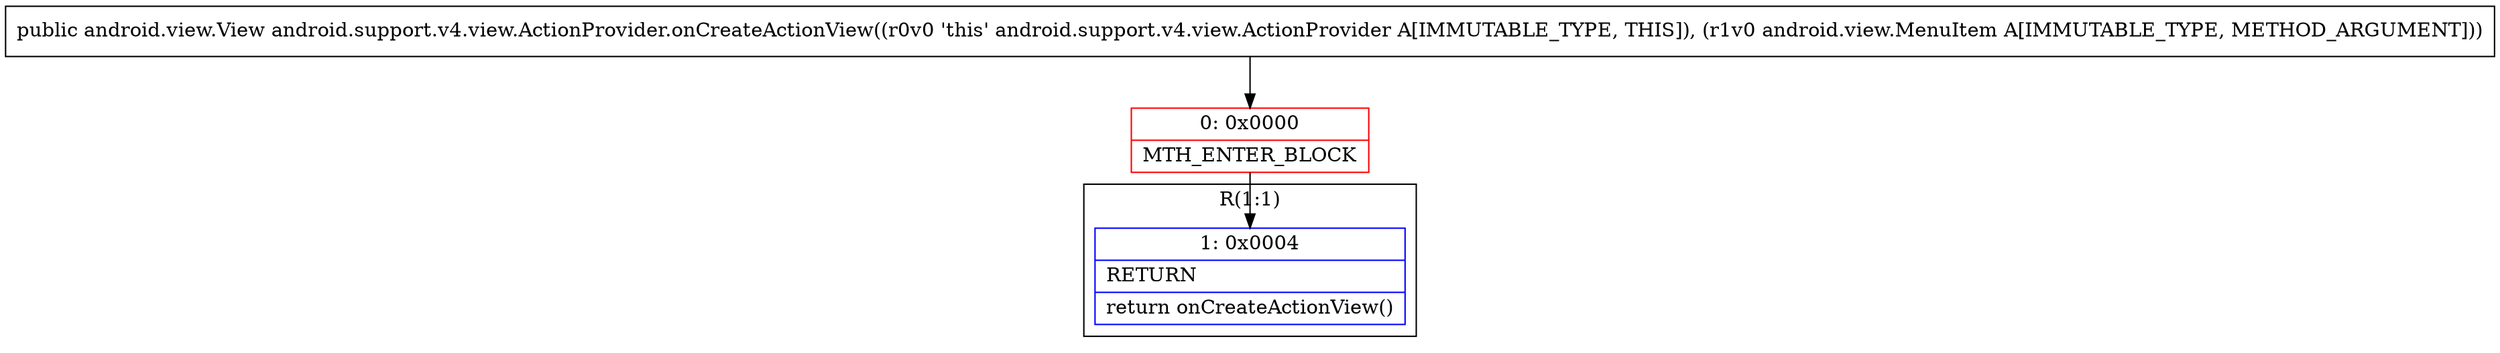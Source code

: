 digraph "CFG forandroid.support.v4.view.ActionProvider.onCreateActionView(Landroid\/view\/MenuItem;)Landroid\/view\/View;" {
subgraph cluster_Region_1609843267 {
label = "R(1:1)";
node [shape=record,color=blue];
Node_1 [shape=record,label="{1\:\ 0x0004|RETURN\l|return onCreateActionView()\l}"];
}
Node_0 [shape=record,color=red,label="{0\:\ 0x0000|MTH_ENTER_BLOCK\l}"];
MethodNode[shape=record,label="{public android.view.View android.support.v4.view.ActionProvider.onCreateActionView((r0v0 'this' android.support.v4.view.ActionProvider A[IMMUTABLE_TYPE, THIS]), (r1v0 android.view.MenuItem A[IMMUTABLE_TYPE, METHOD_ARGUMENT])) }"];
MethodNode -> Node_0;
Node_0 -> Node_1;
}

